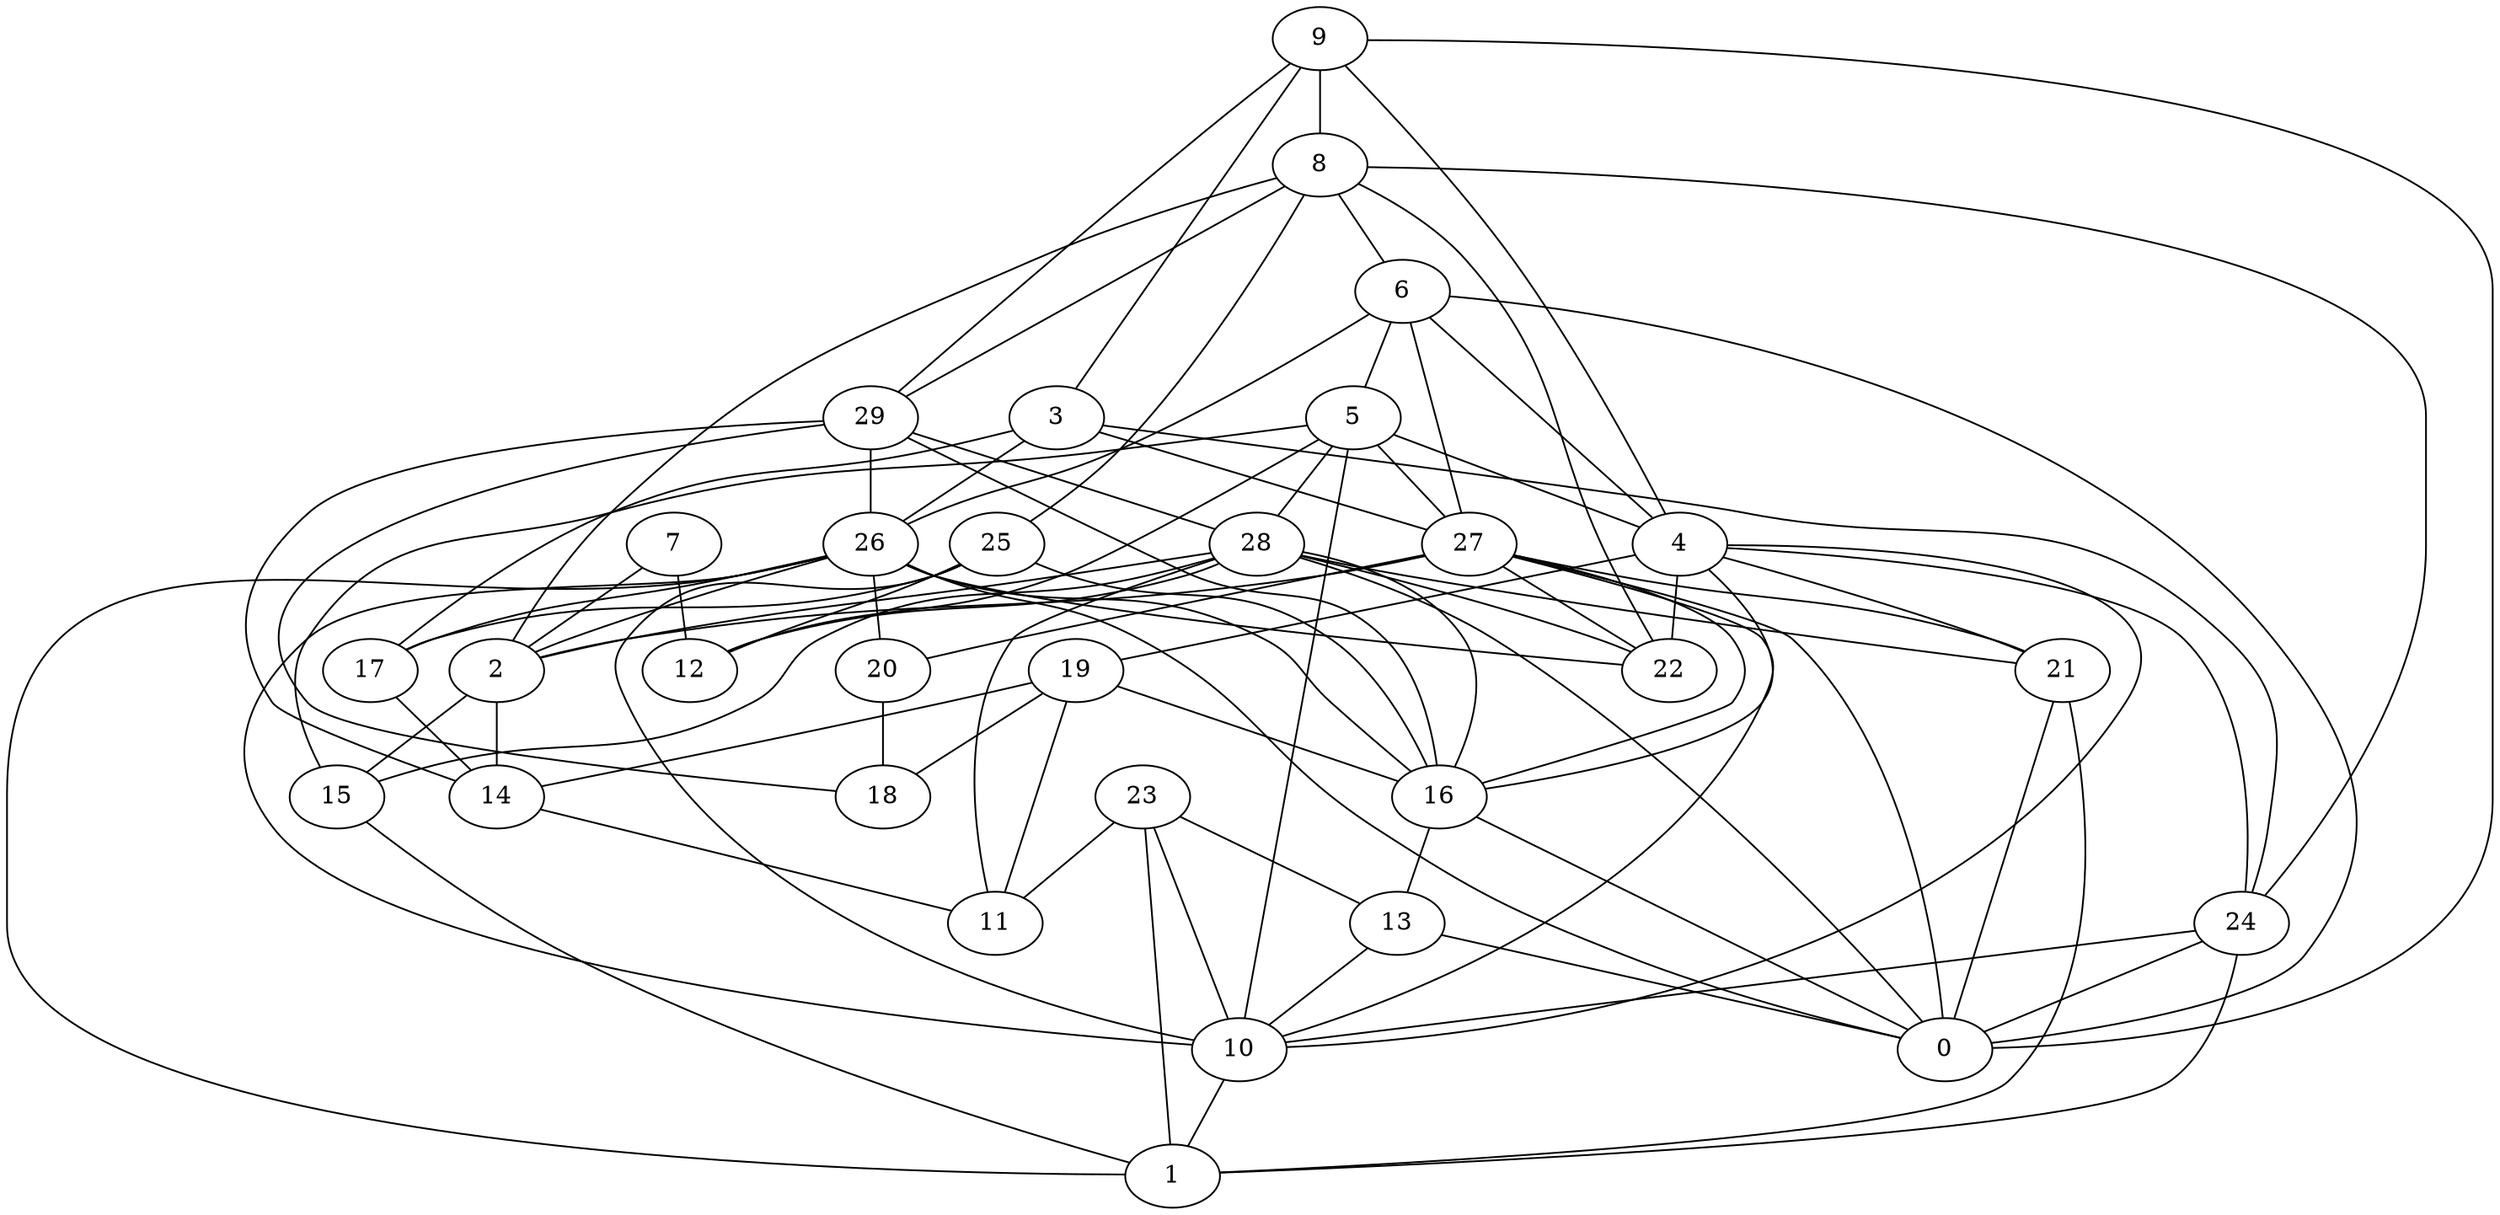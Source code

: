 digraph GG_graph {

subgraph G_graph {
edge [color = black]
"4" -> "19" [dir = none]
"4" -> "16" [dir = none]
"4" -> "24" [dir = none]
"4" -> "21" [dir = none]
"27" -> "10" [dir = none]
"27" -> "16" [dir = none]
"27" -> "20" [dir = none]
"27" -> "21" [dir = none]
"9" -> "4" [dir = none]
"9" -> "8" [dir = none]
"29" -> "26" [dir = none]
"29" -> "16" [dir = none]
"29" -> "28" [dir = none]
"29" -> "18" [dir = none]
"15" -> "1" [dir = none]
"13" -> "0" [dir = none]
"8" -> "29" [dir = none]
"8" -> "25" [dir = none]
"8" -> "22" [dir = none]
"8" -> "2" [dir = none]
"8" -> "24" [dir = none]
"21" -> "0" [dir = none]
"23" -> "1" [dir = none]
"23" -> "10" [dir = none]
"23" -> "11" [dir = none]
"28" -> "22" [dir = none]
"28" -> "11" [dir = none]
"28" -> "16" [dir = none]
"28" -> "0" [dir = none]
"17" -> "14" [dir = none]
"10" -> "1" [dir = none]
"7" -> "2" [dir = none]
"7" -> "12" [dir = none]
"16" -> "0" [dir = none]
"16" -> "13" [dir = none]
"5" -> "12" [dir = none]
"5" -> "28" [dir = none]
"5" -> "27" [dir = none]
"5" -> "15" [dir = none]
"3" -> "27" [dir = none]
"3" -> "26" [dir = none]
"6" -> "5" [dir = none]
"6" -> "27" [dir = none]
"19" -> "18" [dir = none]
"19" -> "16" [dir = none]
"26" -> "20" [dir = none]
"26" -> "17" [dir = none]
"26" -> "2" [dir = none]
"26" -> "16" [dir = none]
"26" -> "0" [dir = none]
"26" -> "10" [dir = none]
"24" -> "10" [dir = none]
"24" -> "1" [dir = none]
"2" -> "14" [dir = none]
"25" -> "10" [dir = none]
"25" -> "16" [dir = none]
"25" -> "17" [dir = none]
"25" -> "12" [dir = none]
"3" -> "24" [dir = none]
"8" -> "6" [dir = none]
"6" -> "4" [dir = none]
"5" -> "4" [dir = none]
"26" -> "22" [dir = none]
"14" -> "11" [dir = none]
"4" -> "10" [dir = none]
"9" -> "3" [dir = none]
"19" -> "14" [dir = none]
"27" -> "2" [dir = none]
"20" -> "18" [dir = none]
"19" -> "11" [dir = none]
"28" -> "12" [dir = none]
"6" -> "26" [dir = none]
"28" -> "15" [dir = none]
"6" -> "0" [dir = none]
"23" -> "13" [dir = none]
"27" -> "0" [dir = none]
"9" -> "29" [dir = none]
"27" -> "22" [dir = none]
"21" -> "1" [dir = none]
"3" -> "17" [dir = none]
"26" -> "1" [dir = none]
"9" -> "0" [dir = none]
"13" -> "10" [dir = none]
"28" -> "21" [dir = none]
"28" -> "2" [dir = none]
"4" -> "22" [dir = none]
"2" -> "15" [dir = none]
"24" -> "0" [dir = none]
"29" -> "14" [dir = none]
"5" -> "10" [dir = none]
}

}
